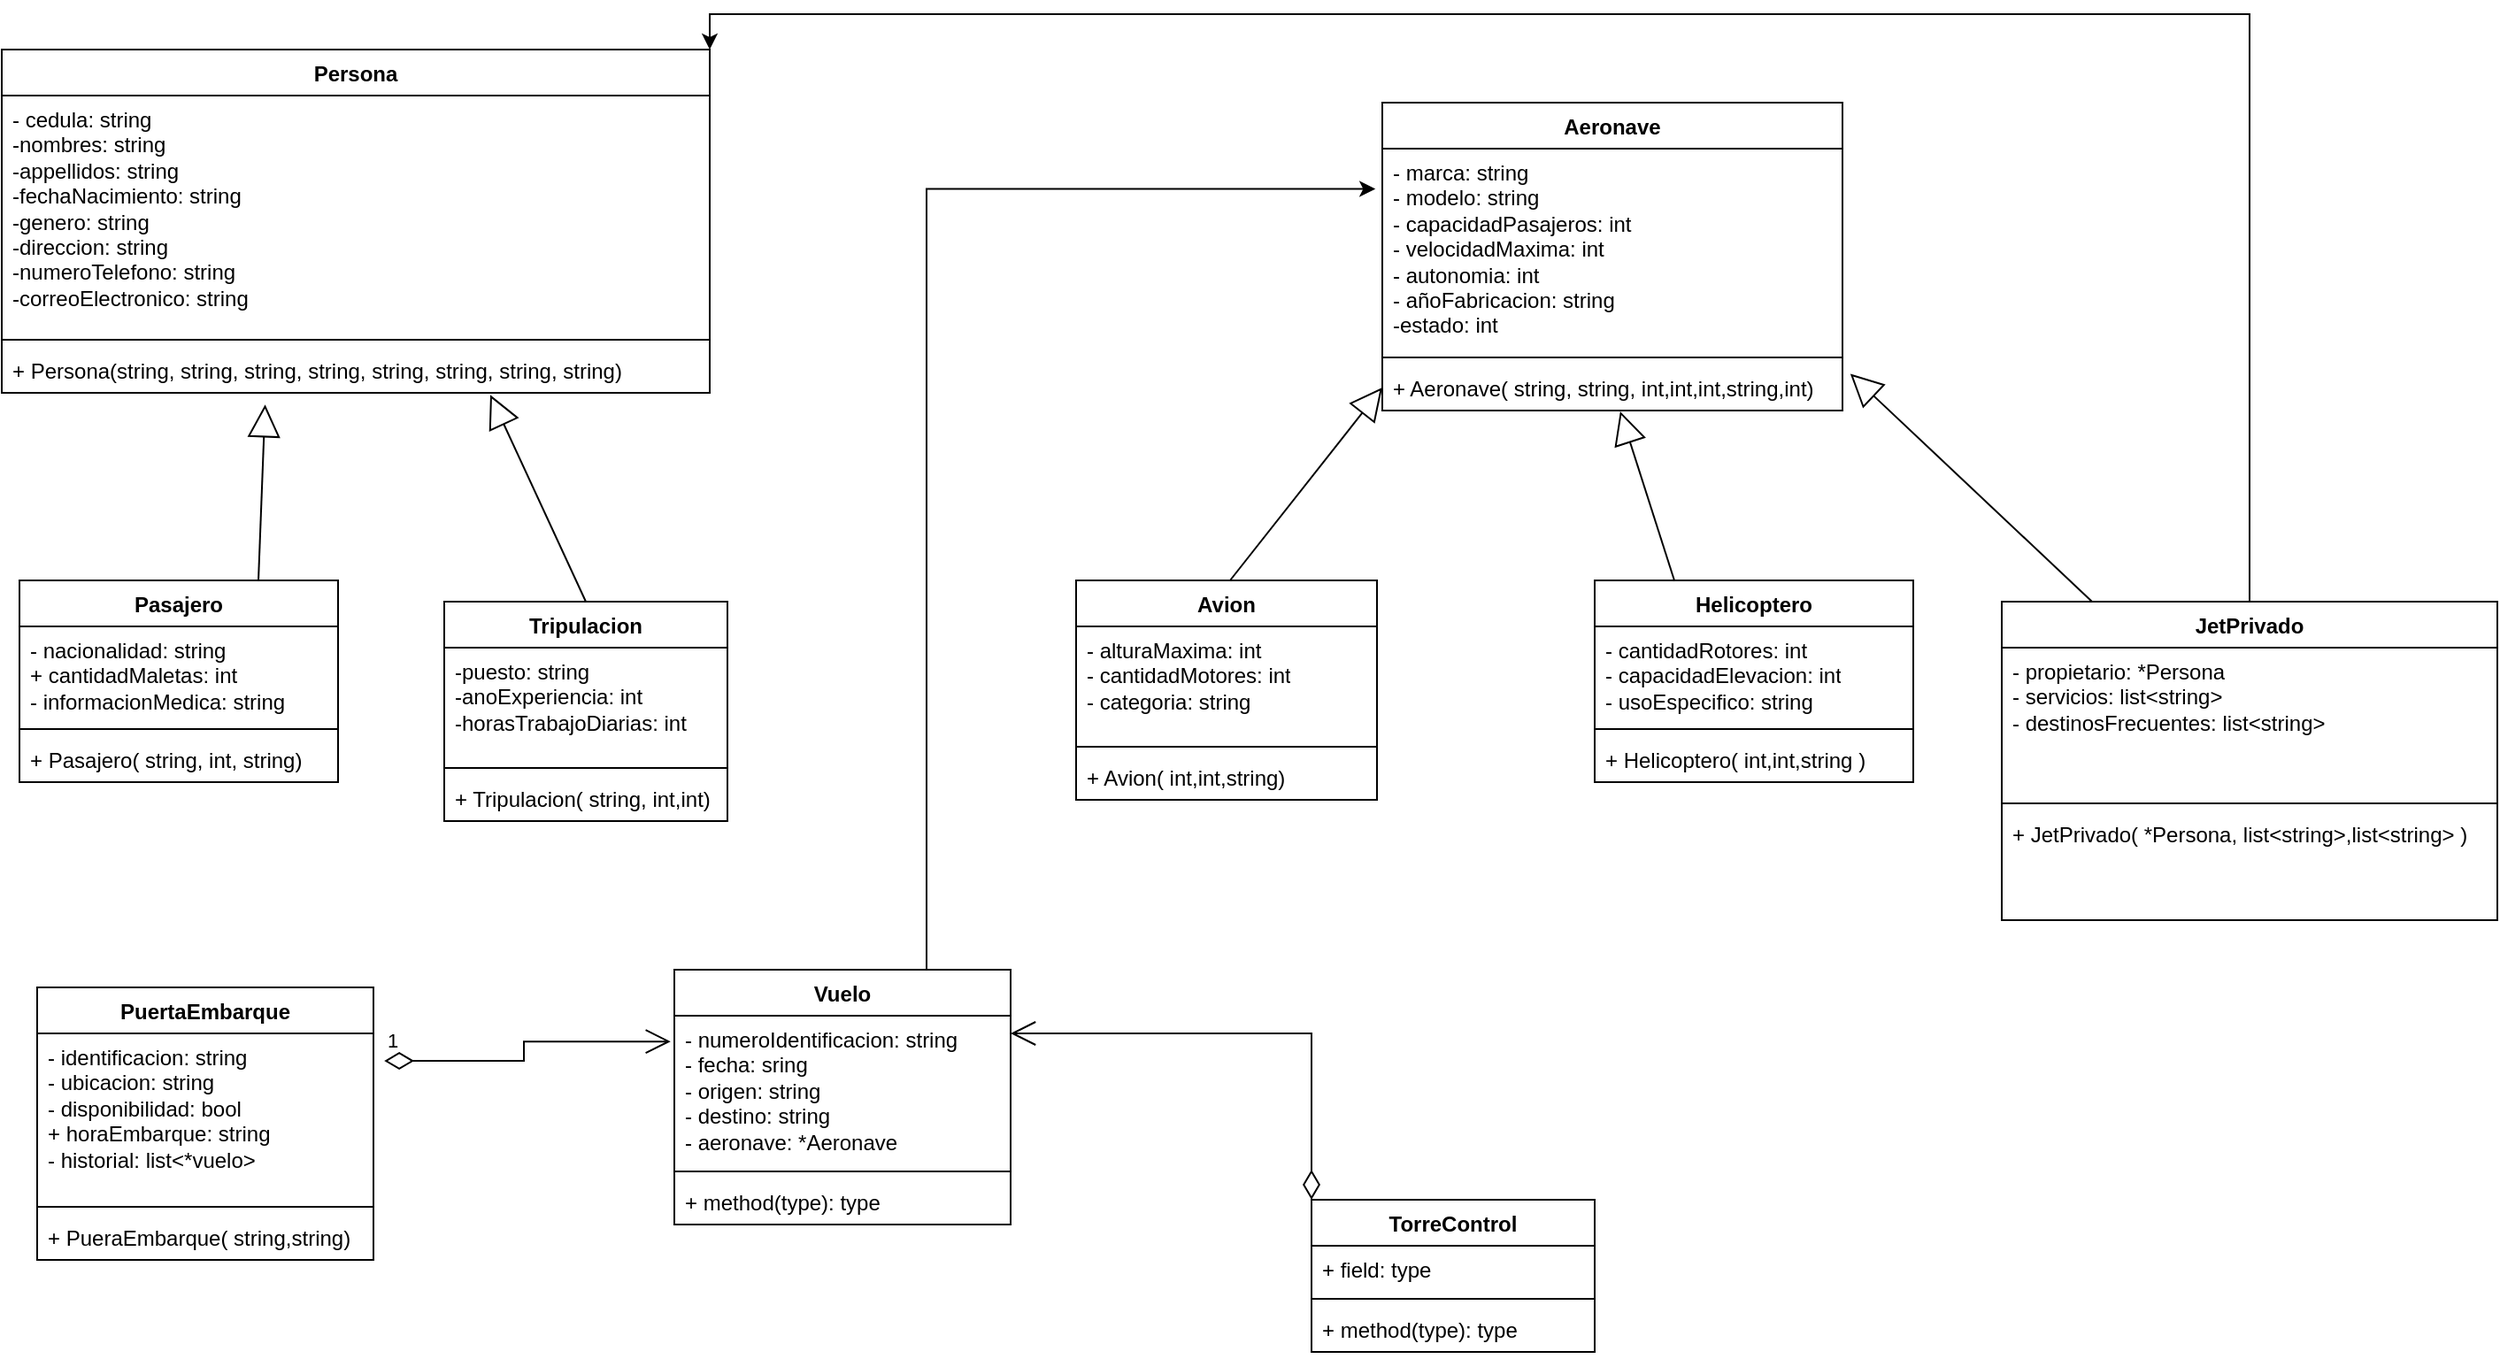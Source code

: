 <mxfile version="22.0.0" type="device">
  <diagram id="C5RBs43oDa-KdzZeNtuy" name="Page-1">
    <mxGraphModel dx="1444" dy="753" grid="1" gridSize="10" guides="1" tooltips="1" connect="1" arrows="1" fold="1" page="1" pageScale="1" pageWidth="827" pageHeight="1169" math="0" shadow="0">
      <root>
        <mxCell id="WIyWlLk6GJQsqaUBKTNV-0" />
        <mxCell id="WIyWlLk6GJQsqaUBKTNV-1" parent="WIyWlLk6GJQsqaUBKTNV-0" />
        <mxCell id="x9uNJtBtHDF5PVbIG_vH-0" value="Persona" style="swimlane;fontStyle=1;align=center;verticalAlign=top;childLayout=stackLayout;horizontal=1;startSize=26;horizontalStack=0;resizeParent=1;resizeParentMax=0;resizeLast=0;collapsible=1;marginBottom=0;whiteSpace=wrap;html=1;" vertex="1" parent="WIyWlLk6GJQsqaUBKTNV-1">
          <mxGeometry x="60" y="30" width="400" height="194" as="geometry" />
        </mxCell>
        <mxCell id="x9uNJtBtHDF5PVbIG_vH-1" value="&lt;div&gt;- cedula: string&lt;/div&gt;&lt;div&gt;-nombres: string&lt;/div&gt;&lt;div&gt;-appellidos: string&lt;/div&gt;&lt;div&gt;-fechaNacimiento: string&lt;/div&gt;&lt;div&gt;-genero: string&lt;/div&gt;&lt;div&gt;-direccion: string&lt;/div&gt;&lt;div&gt;-numeroTelefono: string&lt;/div&gt;&lt;div&gt;-correoElectronico: string&lt;br&gt;&lt;/div&gt;" style="text;strokeColor=none;fillColor=none;align=left;verticalAlign=top;spacingLeft=4;spacingRight=4;overflow=hidden;rotatable=0;points=[[0,0.5],[1,0.5]];portConstraint=eastwest;whiteSpace=wrap;html=1;" vertex="1" parent="x9uNJtBtHDF5PVbIG_vH-0">
          <mxGeometry y="26" width="400" height="134" as="geometry" />
        </mxCell>
        <mxCell id="x9uNJtBtHDF5PVbIG_vH-2" value="" style="line;strokeWidth=1;fillColor=none;align=left;verticalAlign=middle;spacingTop=-1;spacingLeft=3;spacingRight=3;rotatable=0;labelPosition=right;points=[];portConstraint=eastwest;strokeColor=inherit;" vertex="1" parent="x9uNJtBtHDF5PVbIG_vH-0">
          <mxGeometry y="160" width="400" height="8" as="geometry" />
        </mxCell>
        <mxCell id="x9uNJtBtHDF5PVbIG_vH-3" value="+ Persona(string, string, string, string, string, string, string, string)" style="text;strokeColor=none;fillColor=none;align=left;verticalAlign=top;spacingLeft=4;spacingRight=4;overflow=hidden;rotatable=0;points=[[0,0.5],[1,0.5]];portConstraint=eastwest;whiteSpace=wrap;html=1;" vertex="1" parent="x9uNJtBtHDF5PVbIG_vH-0">
          <mxGeometry y="168" width="400" height="26" as="geometry" />
        </mxCell>
        <mxCell id="x9uNJtBtHDF5PVbIG_vH-4" value="Pasajero" style="swimlane;fontStyle=1;align=center;verticalAlign=top;childLayout=stackLayout;horizontal=1;startSize=26;horizontalStack=0;resizeParent=1;resizeParentMax=0;resizeLast=0;collapsible=1;marginBottom=0;whiteSpace=wrap;html=1;" vertex="1" parent="WIyWlLk6GJQsqaUBKTNV-1">
          <mxGeometry x="70" y="330" width="180" height="114" as="geometry" />
        </mxCell>
        <mxCell id="x9uNJtBtHDF5PVbIG_vH-5" value="&lt;div&gt;- nacionalidad: string&lt;br&gt;&lt;/div&gt;&lt;div&gt;+ cantidadMaletas: int&lt;/div&gt;&lt;div&gt;- informacionMedica: string&lt;br&gt;&lt;/div&gt;&lt;div&gt;&lt;br&gt;&lt;/div&gt;" style="text;strokeColor=none;fillColor=none;align=left;verticalAlign=top;spacingLeft=4;spacingRight=4;overflow=hidden;rotatable=0;points=[[0,0.5],[1,0.5]];portConstraint=eastwest;whiteSpace=wrap;html=1;" vertex="1" parent="x9uNJtBtHDF5PVbIG_vH-4">
          <mxGeometry y="26" width="180" height="54" as="geometry" />
        </mxCell>
        <mxCell id="x9uNJtBtHDF5PVbIG_vH-6" value="" style="line;strokeWidth=1;fillColor=none;align=left;verticalAlign=middle;spacingTop=-1;spacingLeft=3;spacingRight=3;rotatable=0;labelPosition=right;points=[];portConstraint=eastwest;strokeColor=inherit;" vertex="1" parent="x9uNJtBtHDF5PVbIG_vH-4">
          <mxGeometry y="80" width="180" height="8" as="geometry" />
        </mxCell>
        <mxCell id="x9uNJtBtHDF5PVbIG_vH-7" value="+ Pasajero( string, int, string)" style="text;strokeColor=none;fillColor=none;align=left;verticalAlign=top;spacingLeft=4;spacingRight=4;overflow=hidden;rotatable=0;points=[[0,0.5],[1,0.5]];portConstraint=eastwest;whiteSpace=wrap;html=1;" vertex="1" parent="x9uNJtBtHDF5PVbIG_vH-4">
          <mxGeometry y="88" width="180" height="26" as="geometry" />
        </mxCell>
        <mxCell id="x9uNJtBtHDF5PVbIG_vH-8" value="Tripulacion" style="swimlane;fontStyle=1;align=center;verticalAlign=top;childLayout=stackLayout;horizontal=1;startSize=26;horizontalStack=0;resizeParent=1;resizeParentMax=0;resizeLast=0;collapsible=1;marginBottom=0;whiteSpace=wrap;html=1;" vertex="1" parent="WIyWlLk6GJQsqaUBKTNV-1">
          <mxGeometry x="310" y="342" width="160" height="124" as="geometry" />
        </mxCell>
        <mxCell id="x9uNJtBtHDF5PVbIG_vH-9" value="&lt;div&gt;-puesto: string&lt;/div&gt;&lt;div&gt;-anoExperiencia: int&lt;/div&gt;&lt;div&gt;-horasTrabajoDiarias: int&lt;br&gt;&lt;/div&gt;&lt;div&gt;&lt;br&gt;&lt;/div&gt;" style="text;strokeColor=none;fillColor=none;align=left;verticalAlign=top;spacingLeft=4;spacingRight=4;overflow=hidden;rotatable=0;points=[[0,0.5],[1,0.5]];portConstraint=eastwest;whiteSpace=wrap;html=1;" vertex="1" parent="x9uNJtBtHDF5PVbIG_vH-8">
          <mxGeometry y="26" width="160" height="64" as="geometry" />
        </mxCell>
        <mxCell id="x9uNJtBtHDF5PVbIG_vH-10" value="" style="line;strokeWidth=1;fillColor=none;align=left;verticalAlign=middle;spacingTop=-1;spacingLeft=3;spacingRight=3;rotatable=0;labelPosition=right;points=[];portConstraint=eastwest;strokeColor=inherit;" vertex="1" parent="x9uNJtBtHDF5PVbIG_vH-8">
          <mxGeometry y="90" width="160" height="8" as="geometry" />
        </mxCell>
        <mxCell id="x9uNJtBtHDF5PVbIG_vH-11" value="+ Tripulacion( string, int,int)" style="text;strokeColor=none;fillColor=none;align=left;verticalAlign=top;spacingLeft=4;spacingRight=4;overflow=hidden;rotatable=0;points=[[0,0.5],[1,0.5]];portConstraint=eastwest;whiteSpace=wrap;html=1;" vertex="1" parent="x9uNJtBtHDF5PVbIG_vH-8">
          <mxGeometry y="98" width="160" height="26" as="geometry" />
        </mxCell>
        <mxCell id="x9uNJtBtHDF5PVbIG_vH-14" value="" style="endArrow=block;endSize=16;endFill=0;html=1;rounded=0;entryX=0.372;entryY=1.255;entryDx=0;entryDy=0;entryPerimeter=0;exitX=0.75;exitY=0;exitDx=0;exitDy=0;" edge="1" parent="WIyWlLk6GJQsqaUBKTNV-1" source="x9uNJtBtHDF5PVbIG_vH-4" target="x9uNJtBtHDF5PVbIG_vH-3">
          <mxGeometry width="160" relative="1" as="geometry">
            <mxPoint x="280" y="320" as="sourcePoint" />
            <mxPoint x="440" y="320" as="targetPoint" />
          </mxGeometry>
        </mxCell>
        <mxCell id="x9uNJtBtHDF5PVbIG_vH-15" value="" style="endArrow=block;endSize=16;endFill=0;html=1;rounded=0;exitX=0.5;exitY=0;exitDx=0;exitDy=0;entryX=0.69;entryY=1.045;entryDx=0;entryDy=0;entryPerimeter=0;" edge="1" parent="WIyWlLk6GJQsqaUBKTNV-1" source="x9uNJtBtHDF5PVbIG_vH-8" target="x9uNJtBtHDF5PVbIG_vH-3">
          <mxGeometry width="160" relative="1" as="geometry">
            <mxPoint x="215" y="340" as="sourcePoint" />
            <mxPoint x="360" y="210" as="targetPoint" />
          </mxGeometry>
        </mxCell>
        <mxCell id="x9uNJtBtHDF5PVbIG_vH-16" value="Aeronave" style="swimlane;fontStyle=1;align=center;verticalAlign=top;childLayout=stackLayout;horizontal=1;startSize=26;horizontalStack=0;resizeParent=1;resizeParentMax=0;resizeLast=0;collapsible=1;marginBottom=0;whiteSpace=wrap;html=1;" vertex="1" parent="WIyWlLk6GJQsqaUBKTNV-1">
          <mxGeometry x="840" y="60" width="260" height="174" as="geometry" />
        </mxCell>
        <mxCell id="x9uNJtBtHDF5PVbIG_vH-17" value="&lt;div&gt;- marca: string&lt;/div&gt;&lt;div&gt;- modelo: string&lt;/div&gt;&lt;div&gt;- capacidadPasajeros: int&lt;/div&gt;&lt;div&gt;- velocidadMaxima: int&lt;/div&gt;&lt;div&gt;- autonomia: int&lt;/div&gt;&lt;div&gt;- añoFabricacion: string&lt;/div&gt;&lt;div&gt;-estado: int&lt;br&gt;&lt;/div&gt;" style="text;strokeColor=none;fillColor=none;align=left;verticalAlign=top;spacingLeft=4;spacingRight=4;overflow=hidden;rotatable=0;points=[[0,0.5],[1,0.5]];portConstraint=eastwest;whiteSpace=wrap;html=1;" vertex="1" parent="x9uNJtBtHDF5PVbIG_vH-16">
          <mxGeometry y="26" width="260" height="114" as="geometry" />
        </mxCell>
        <mxCell id="x9uNJtBtHDF5PVbIG_vH-18" value="" style="line;strokeWidth=1;fillColor=none;align=left;verticalAlign=middle;spacingTop=-1;spacingLeft=3;spacingRight=3;rotatable=0;labelPosition=right;points=[];portConstraint=eastwest;strokeColor=inherit;" vertex="1" parent="x9uNJtBtHDF5PVbIG_vH-16">
          <mxGeometry y="140" width="260" height="8" as="geometry" />
        </mxCell>
        <mxCell id="x9uNJtBtHDF5PVbIG_vH-19" value="+ Aeronave( string, string, int,int,int,string,int)" style="text;strokeColor=none;fillColor=none;align=left;verticalAlign=top;spacingLeft=4;spacingRight=4;overflow=hidden;rotatable=0;points=[[0,0.5],[1,0.5]];portConstraint=eastwest;whiteSpace=wrap;html=1;" vertex="1" parent="x9uNJtBtHDF5PVbIG_vH-16">
          <mxGeometry y="148" width="260" height="26" as="geometry" />
        </mxCell>
        <mxCell id="x9uNJtBtHDF5PVbIG_vH-20" value="Avion" style="swimlane;fontStyle=1;align=center;verticalAlign=top;childLayout=stackLayout;horizontal=1;startSize=26;horizontalStack=0;resizeParent=1;resizeParentMax=0;resizeLast=0;collapsible=1;marginBottom=0;whiteSpace=wrap;html=1;" vertex="1" parent="WIyWlLk6GJQsqaUBKTNV-1">
          <mxGeometry x="667" y="330" width="170" height="124" as="geometry" />
        </mxCell>
        <mxCell id="x9uNJtBtHDF5PVbIG_vH-21" value="&lt;div&gt;- alturaMaxima: int&lt;/div&gt;&lt;div&gt;- cantidadMotores: int&lt;/div&gt;&lt;div&gt;- categoria: string&lt;/div&gt;&lt;div&gt;&lt;br&gt;&lt;/div&gt;" style="text;strokeColor=none;fillColor=none;align=left;verticalAlign=top;spacingLeft=4;spacingRight=4;overflow=hidden;rotatable=0;points=[[0,0.5],[1,0.5]];portConstraint=eastwest;whiteSpace=wrap;html=1;" vertex="1" parent="x9uNJtBtHDF5PVbIG_vH-20">
          <mxGeometry y="26" width="170" height="64" as="geometry" />
        </mxCell>
        <mxCell id="x9uNJtBtHDF5PVbIG_vH-22" value="" style="line;strokeWidth=1;fillColor=none;align=left;verticalAlign=middle;spacingTop=-1;spacingLeft=3;spacingRight=3;rotatable=0;labelPosition=right;points=[];portConstraint=eastwest;strokeColor=inherit;" vertex="1" parent="x9uNJtBtHDF5PVbIG_vH-20">
          <mxGeometry y="90" width="170" height="8" as="geometry" />
        </mxCell>
        <mxCell id="x9uNJtBtHDF5PVbIG_vH-23" value="+ Avion( int,int,string)" style="text;strokeColor=none;fillColor=none;align=left;verticalAlign=top;spacingLeft=4;spacingRight=4;overflow=hidden;rotatable=0;points=[[0,0.5],[1,0.5]];portConstraint=eastwest;whiteSpace=wrap;html=1;" vertex="1" parent="x9uNJtBtHDF5PVbIG_vH-20">
          <mxGeometry y="98" width="170" height="26" as="geometry" />
        </mxCell>
        <mxCell id="x9uNJtBtHDF5PVbIG_vH-24" value="Helicoptero" style="swimlane;fontStyle=1;align=center;verticalAlign=top;childLayout=stackLayout;horizontal=1;startSize=26;horizontalStack=0;resizeParent=1;resizeParentMax=0;resizeLast=0;collapsible=1;marginBottom=0;whiteSpace=wrap;html=1;" vertex="1" parent="WIyWlLk6GJQsqaUBKTNV-1">
          <mxGeometry x="960" y="330" width="180" height="114" as="geometry" />
        </mxCell>
        <mxCell id="x9uNJtBtHDF5PVbIG_vH-25" value="&lt;div&gt;- cantidadRotores: int&lt;/div&gt;&lt;div&gt;- capacidadElevacion: int&lt;/div&gt;&lt;div&gt;- usoEspecifico: string&lt;br&gt;&lt;/div&gt;" style="text;strokeColor=none;fillColor=none;align=left;verticalAlign=top;spacingLeft=4;spacingRight=4;overflow=hidden;rotatable=0;points=[[0,0.5],[1,0.5]];portConstraint=eastwest;whiteSpace=wrap;html=1;" vertex="1" parent="x9uNJtBtHDF5PVbIG_vH-24">
          <mxGeometry y="26" width="180" height="54" as="geometry" />
        </mxCell>
        <mxCell id="x9uNJtBtHDF5PVbIG_vH-26" value="" style="line;strokeWidth=1;fillColor=none;align=left;verticalAlign=middle;spacingTop=-1;spacingLeft=3;spacingRight=3;rotatable=0;labelPosition=right;points=[];portConstraint=eastwest;strokeColor=inherit;" vertex="1" parent="x9uNJtBtHDF5PVbIG_vH-24">
          <mxGeometry y="80" width="180" height="8" as="geometry" />
        </mxCell>
        <mxCell id="x9uNJtBtHDF5PVbIG_vH-27" value="+ Helicoptero( int,int,string )" style="text;strokeColor=none;fillColor=none;align=left;verticalAlign=top;spacingLeft=4;spacingRight=4;overflow=hidden;rotatable=0;points=[[0,0.5],[1,0.5]];portConstraint=eastwest;whiteSpace=wrap;html=1;" vertex="1" parent="x9uNJtBtHDF5PVbIG_vH-24">
          <mxGeometry y="88" width="180" height="26" as="geometry" />
        </mxCell>
        <mxCell id="x9uNJtBtHDF5PVbIG_vH-37" style="edgeStyle=orthogonalEdgeStyle;rounded=0;orthogonalLoop=1;jettySize=auto;html=1;exitX=0.5;exitY=0;exitDx=0;exitDy=0;entryX=1;entryY=0;entryDx=0;entryDy=0;" edge="1" parent="WIyWlLk6GJQsqaUBKTNV-1" source="x9uNJtBtHDF5PVbIG_vH-30" target="x9uNJtBtHDF5PVbIG_vH-0">
          <mxGeometry relative="1" as="geometry">
            <mxPoint x="1210" y="10" as="targetPoint" />
            <Array as="points">
              <mxPoint x="1330" y="10" />
              <mxPoint x="460" y="10" />
            </Array>
          </mxGeometry>
        </mxCell>
        <mxCell id="x9uNJtBtHDF5PVbIG_vH-30" value="JetPrivado" style="swimlane;fontStyle=1;align=center;verticalAlign=top;childLayout=stackLayout;horizontal=1;startSize=26;horizontalStack=0;resizeParent=1;resizeParentMax=0;resizeLast=0;collapsible=1;marginBottom=0;whiteSpace=wrap;html=1;" vertex="1" parent="WIyWlLk6GJQsqaUBKTNV-1">
          <mxGeometry x="1190" y="342" width="280" height="180" as="geometry" />
        </mxCell>
        <mxCell id="x9uNJtBtHDF5PVbIG_vH-31" value="&lt;div&gt;- propietario: *Persona&lt;/div&gt;&lt;div&gt;- servicios: list&amp;lt;string&amp;gt;&lt;/div&gt;&lt;div&gt;- destinosFrecuentes: list&amp;lt;string&amp;gt;&lt;br&gt;&lt;/div&gt;" style="text;strokeColor=none;fillColor=none;align=left;verticalAlign=top;spacingLeft=4;spacingRight=4;overflow=hidden;rotatable=0;points=[[0,0.5],[1,0.5]];portConstraint=eastwest;whiteSpace=wrap;html=1;" vertex="1" parent="x9uNJtBtHDF5PVbIG_vH-30">
          <mxGeometry y="26" width="280" height="84" as="geometry" />
        </mxCell>
        <mxCell id="x9uNJtBtHDF5PVbIG_vH-32" value="" style="line;strokeWidth=1;fillColor=none;align=left;verticalAlign=middle;spacingTop=-1;spacingLeft=3;spacingRight=3;rotatable=0;labelPosition=right;points=[];portConstraint=eastwest;strokeColor=inherit;" vertex="1" parent="x9uNJtBtHDF5PVbIG_vH-30">
          <mxGeometry y="110" width="280" height="8" as="geometry" />
        </mxCell>
        <mxCell id="x9uNJtBtHDF5PVbIG_vH-33" value="+ JetPrivado( *Persona, list&amp;lt;string&amp;gt;,list&amp;lt;string&amp;gt; )" style="text;strokeColor=none;fillColor=none;align=left;verticalAlign=top;spacingLeft=4;spacingRight=4;overflow=hidden;rotatable=0;points=[[0,0.5],[1,0.5]];portConstraint=eastwest;whiteSpace=wrap;html=1;" vertex="1" parent="x9uNJtBtHDF5PVbIG_vH-30">
          <mxGeometry y="118" width="280" height="62" as="geometry" />
        </mxCell>
        <mxCell id="x9uNJtBtHDF5PVbIG_vH-34" value="" style="endArrow=block;endSize=16;endFill=0;html=1;rounded=0;exitX=0.5;exitY=0;exitDx=0;exitDy=0;entryX=0;entryY=0.5;entryDx=0;entryDy=0;" edge="1" parent="WIyWlLk6GJQsqaUBKTNV-1" target="x9uNJtBtHDF5PVbIG_vH-19">
          <mxGeometry width="160" relative="1" as="geometry">
            <mxPoint x="754" y="330" as="sourcePoint" />
            <mxPoint x="700" y="213" as="targetPoint" />
          </mxGeometry>
        </mxCell>
        <mxCell id="x9uNJtBtHDF5PVbIG_vH-35" value="" style="endArrow=block;endSize=16;endFill=0;html=1;rounded=0;exitX=0.5;exitY=0;exitDx=0;exitDy=0;entryX=1.017;entryY=0.202;entryDx=0;entryDy=0;entryPerimeter=0;" edge="1" parent="WIyWlLk6GJQsqaUBKTNV-1" target="x9uNJtBtHDF5PVbIG_vH-19">
          <mxGeometry width="160" relative="1" as="geometry">
            <mxPoint x="1241" y="342" as="sourcePoint" />
            <mxPoint x="1327" y="233" as="targetPoint" />
          </mxGeometry>
        </mxCell>
        <mxCell id="x9uNJtBtHDF5PVbIG_vH-36" value="" style="endArrow=block;endSize=16;endFill=0;html=1;rounded=0;exitX=0.25;exitY=0;exitDx=0;exitDy=0;entryX=0.517;entryY=1.019;entryDx=0;entryDy=0;entryPerimeter=0;" edge="1" parent="WIyWlLk6GJQsqaUBKTNV-1" source="x9uNJtBtHDF5PVbIG_vH-24" target="x9uNJtBtHDF5PVbIG_vH-19">
          <mxGeometry width="160" relative="1" as="geometry">
            <mxPoint x="774" y="350" as="sourcePoint" />
            <mxPoint x="860" y="241" as="targetPoint" />
          </mxGeometry>
        </mxCell>
        <mxCell id="x9uNJtBtHDF5PVbIG_vH-42" style="edgeStyle=orthogonalEdgeStyle;rounded=0;orthogonalLoop=1;jettySize=auto;html=1;exitX=0.75;exitY=0;exitDx=0;exitDy=0;entryX=-0.015;entryY=0.2;entryDx=0;entryDy=0;entryPerimeter=0;" edge="1" parent="WIyWlLk6GJQsqaUBKTNV-1" source="x9uNJtBtHDF5PVbIG_vH-38" target="x9uNJtBtHDF5PVbIG_vH-17">
          <mxGeometry relative="1" as="geometry">
            <mxPoint x="630" y="110" as="targetPoint" />
            <Array as="points">
              <mxPoint x="583" y="109" />
            </Array>
          </mxGeometry>
        </mxCell>
        <mxCell id="x9uNJtBtHDF5PVbIG_vH-38" value="Vuelo" style="swimlane;fontStyle=1;align=center;verticalAlign=top;childLayout=stackLayout;horizontal=1;startSize=26;horizontalStack=0;resizeParent=1;resizeParentMax=0;resizeLast=0;collapsible=1;marginBottom=0;whiteSpace=wrap;html=1;" vertex="1" parent="WIyWlLk6GJQsqaUBKTNV-1">
          <mxGeometry x="440" y="550" width="190" height="144" as="geometry" />
        </mxCell>
        <mxCell id="x9uNJtBtHDF5PVbIG_vH-39" value="&lt;div&gt;- numeroIdentificacion: string&lt;/div&gt;&lt;div&gt;- fecha: sring&lt;/div&gt;&lt;div&gt;- origen: string&lt;/div&gt;&lt;div&gt;- destino: string&lt;/div&gt;&lt;div&gt;- aeronave: *Aeronave&lt;br&gt;&lt;/div&gt;" style="text;strokeColor=none;fillColor=none;align=left;verticalAlign=top;spacingLeft=4;spacingRight=4;overflow=hidden;rotatable=0;points=[[0,0.5],[1,0.5]];portConstraint=eastwest;whiteSpace=wrap;html=1;" vertex="1" parent="x9uNJtBtHDF5PVbIG_vH-38">
          <mxGeometry y="26" width="190" height="84" as="geometry" />
        </mxCell>
        <mxCell id="x9uNJtBtHDF5PVbIG_vH-40" value="" style="line;strokeWidth=1;fillColor=none;align=left;verticalAlign=middle;spacingTop=-1;spacingLeft=3;spacingRight=3;rotatable=0;labelPosition=right;points=[];portConstraint=eastwest;strokeColor=inherit;" vertex="1" parent="x9uNJtBtHDF5PVbIG_vH-38">
          <mxGeometry y="110" width="190" height="8" as="geometry" />
        </mxCell>
        <mxCell id="x9uNJtBtHDF5PVbIG_vH-41" value="+ method(type): type" style="text;strokeColor=none;fillColor=none;align=left;verticalAlign=top;spacingLeft=4;spacingRight=4;overflow=hidden;rotatable=0;points=[[0,0.5],[1,0.5]];portConstraint=eastwest;whiteSpace=wrap;html=1;" vertex="1" parent="x9uNJtBtHDF5PVbIG_vH-38">
          <mxGeometry y="118" width="190" height="26" as="geometry" />
        </mxCell>
        <mxCell id="x9uNJtBtHDF5PVbIG_vH-43" value="TorreControl" style="swimlane;fontStyle=1;align=center;verticalAlign=top;childLayout=stackLayout;horizontal=1;startSize=26;horizontalStack=0;resizeParent=1;resizeParentMax=0;resizeLast=0;collapsible=1;marginBottom=0;whiteSpace=wrap;html=1;" vertex="1" parent="WIyWlLk6GJQsqaUBKTNV-1">
          <mxGeometry x="800" y="680" width="160" height="86" as="geometry" />
        </mxCell>
        <mxCell id="x9uNJtBtHDF5PVbIG_vH-44" value="+ field: type" style="text;strokeColor=none;fillColor=none;align=left;verticalAlign=top;spacingLeft=4;spacingRight=4;overflow=hidden;rotatable=0;points=[[0,0.5],[1,0.5]];portConstraint=eastwest;whiteSpace=wrap;html=1;" vertex="1" parent="x9uNJtBtHDF5PVbIG_vH-43">
          <mxGeometry y="26" width="160" height="26" as="geometry" />
        </mxCell>
        <mxCell id="x9uNJtBtHDF5PVbIG_vH-45" value="" style="line;strokeWidth=1;fillColor=none;align=left;verticalAlign=middle;spacingTop=-1;spacingLeft=3;spacingRight=3;rotatable=0;labelPosition=right;points=[];portConstraint=eastwest;strokeColor=inherit;" vertex="1" parent="x9uNJtBtHDF5PVbIG_vH-43">
          <mxGeometry y="52" width="160" height="8" as="geometry" />
        </mxCell>
        <mxCell id="x9uNJtBtHDF5PVbIG_vH-46" value="+ method(type): type" style="text;strokeColor=none;fillColor=none;align=left;verticalAlign=top;spacingLeft=4;spacingRight=4;overflow=hidden;rotatable=0;points=[[0,0.5],[1,0.5]];portConstraint=eastwest;whiteSpace=wrap;html=1;" vertex="1" parent="x9uNJtBtHDF5PVbIG_vH-43">
          <mxGeometry y="60" width="160" height="26" as="geometry" />
        </mxCell>
        <mxCell id="x9uNJtBtHDF5PVbIG_vH-47" value="PuertaEmbarque" style="swimlane;fontStyle=1;align=center;verticalAlign=top;childLayout=stackLayout;horizontal=1;startSize=26;horizontalStack=0;resizeParent=1;resizeParentMax=0;resizeLast=0;collapsible=1;marginBottom=0;whiteSpace=wrap;html=1;" vertex="1" parent="WIyWlLk6GJQsqaUBKTNV-1">
          <mxGeometry x="80" y="560" width="190" height="154" as="geometry" />
        </mxCell>
        <mxCell id="x9uNJtBtHDF5PVbIG_vH-48" value="&lt;div&gt;- identificacion: string&lt;/div&gt;&lt;div&gt;- ubicacion: string&lt;br&gt;&lt;/div&gt;&lt;div&gt;- disponibilidad: bool&lt;/div&gt;&lt;div&gt;+ horaEmbarque: string&lt;/div&gt;&lt;div&gt;- historial: list&amp;lt;*vuelo&amp;gt;&lt;br&gt;&lt;/div&gt;" style="text;strokeColor=none;fillColor=none;align=left;verticalAlign=top;spacingLeft=4;spacingRight=4;overflow=hidden;rotatable=0;points=[[0,0.5],[1,0.5]];portConstraint=eastwest;whiteSpace=wrap;html=1;" vertex="1" parent="x9uNJtBtHDF5PVbIG_vH-47">
          <mxGeometry y="26" width="190" height="94" as="geometry" />
        </mxCell>
        <mxCell id="x9uNJtBtHDF5PVbIG_vH-49" value="" style="line;strokeWidth=1;fillColor=none;align=left;verticalAlign=middle;spacingTop=-1;spacingLeft=3;spacingRight=3;rotatable=0;labelPosition=right;points=[];portConstraint=eastwest;strokeColor=inherit;" vertex="1" parent="x9uNJtBtHDF5PVbIG_vH-47">
          <mxGeometry y="120" width="190" height="8" as="geometry" />
        </mxCell>
        <mxCell id="x9uNJtBtHDF5PVbIG_vH-50" value="+ PueraEmbarque( string,string)" style="text;strokeColor=none;fillColor=none;align=left;verticalAlign=top;spacingLeft=4;spacingRight=4;overflow=hidden;rotatable=0;points=[[0,0.5],[1,0.5]];portConstraint=eastwest;whiteSpace=wrap;html=1;" vertex="1" parent="x9uNJtBtHDF5PVbIG_vH-47">
          <mxGeometry y="128" width="190" height="26" as="geometry" />
        </mxCell>
        <mxCell id="x9uNJtBtHDF5PVbIG_vH-51" value="1" style="endArrow=open;html=1;endSize=12;startArrow=diamondThin;startSize=14;startFill=0;edgeStyle=orthogonalEdgeStyle;align=left;verticalAlign=bottom;rounded=0;exitX=1.032;exitY=0.165;exitDx=0;exitDy=0;exitPerimeter=0;entryX=-0.011;entryY=0.174;entryDx=0;entryDy=0;entryPerimeter=0;" edge="1" parent="WIyWlLk6GJQsqaUBKTNV-1" source="x9uNJtBtHDF5PVbIG_vH-48" target="x9uNJtBtHDF5PVbIG_vH-39">
          <mxGeometry x="-1" y="3" relative="1" as="geometry">
            <mxPoint x="260" y="580" as="sourcePoint" />
            <mxPoint x="420" y="580" as="targetPoint" />
          </mxGeometry>
        </mxCell>
        <mxCell id="x9uNJtBtHDF5PVbIG_vH-52" value="" style="endArrow=open;html=1;endSize=12;startArrow=diamondThin;startSize=14;startFill=0;edgeStyle=orthogonalEdgeStyle;align=left;verticalAlign=bottom;rounded=0;exitX=0;exitY=0;exitDx=0;exitDy=0;entryX=1;entryY=0.25;entryDx=0;entryDy=0;" edge="1" parent="WIyWlLk6GJQsqaUBKTNV-1" source="x9uNJtBtHDF5PVbIG_vH-43" target="x9uNJtBtHDF5PVbIG_vH-38">
          <mxGeometry x="-0.773" y="-10" relative="1" as="geometry">
            <mxPoint x="560" y="580" as="sourcePoint" />
            <mxPoint x="720" y="580" as="targetPoint" />
            <mxPoint y="1" as="offset" />
          </mxGeometry>
        </mxCell>
      </root>
    </mxGraphModel>
  </diagram>
</mxfile>
